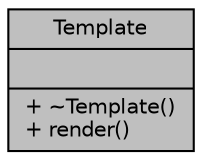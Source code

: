 digraph "Template"
{
 // LATEX_PDF_SIZE
  edge [fontname="Helvetica",fontsize="10",labelfontname="Helvetica",labelfontsize="10"];
  node [fontname="Helvetica",fontsize="10",shape=record];
  Node1 [label="{Template\n||+ ~Template()\l+ render()\l}",height=0.2,width=0.4,color="black", fillcolor="grey75", style="filled", fontcolor="black",tooltip="Abstract interface for a template."];
}
